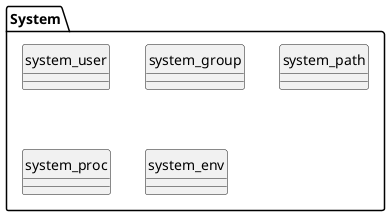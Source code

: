 @startuml uml
skinparam monochrome true
skinparam linetype ortho
hide circle

package System {
  entity system_user
  entity system_group
  entity system_path
  entity system_proc
  entity system_env
}

@enduml

